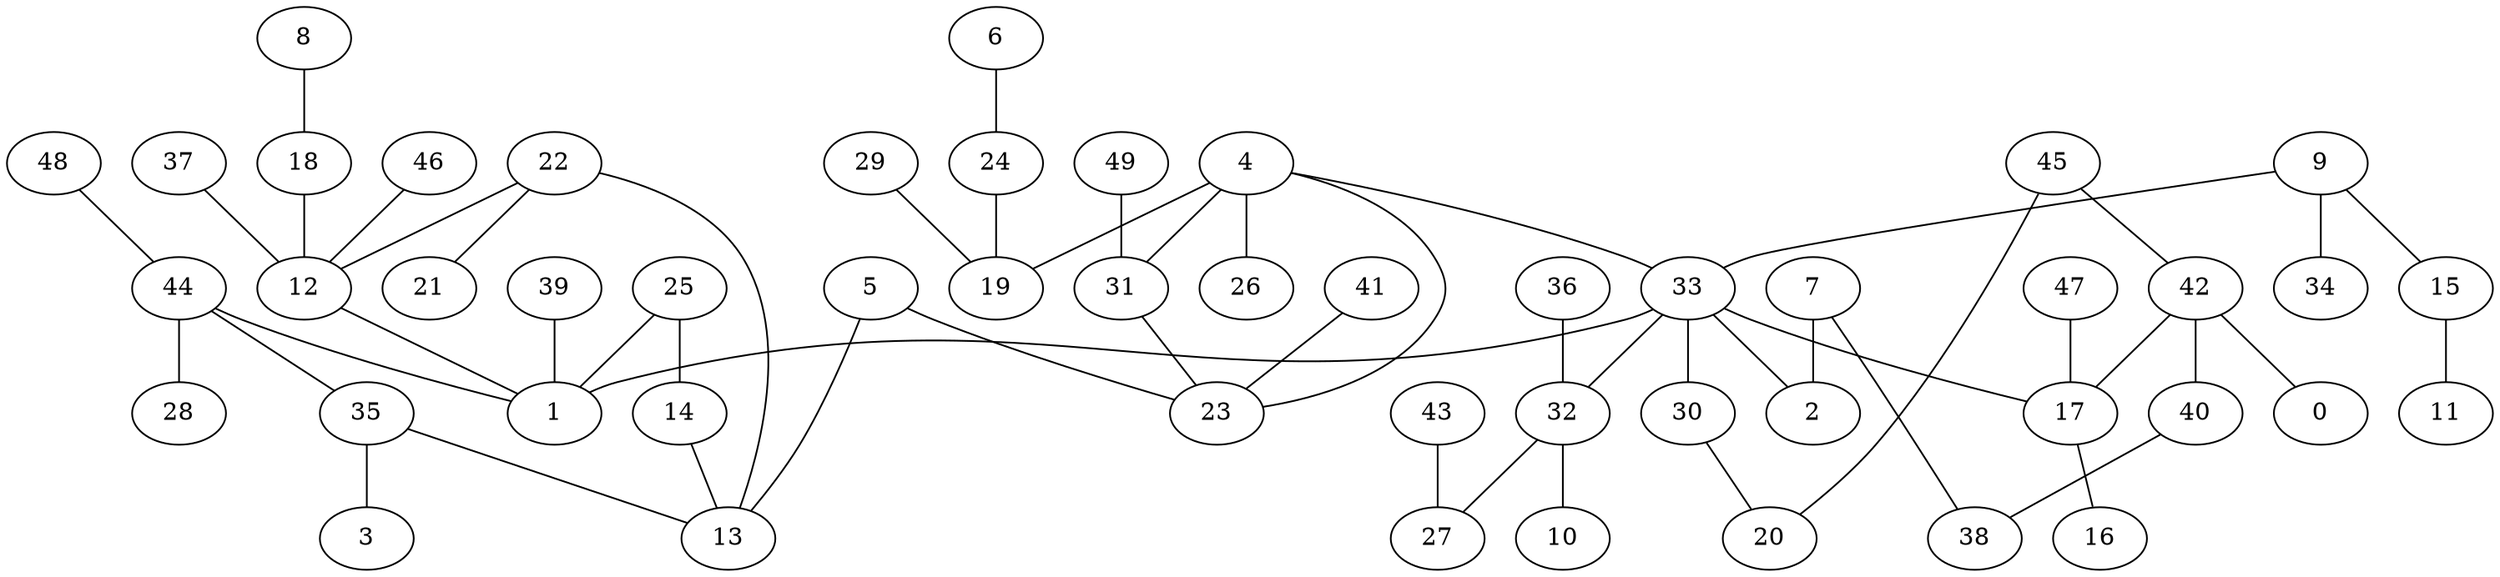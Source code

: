 digraph GG_graph {

subgraph G_graph {
edge [color = black]
"48" -> "44" [dir = none]
"29" -> "19" [dir = none]
"46" -> "12" [dir = none]
"7" -> "2" [dir = none]
"43" -> "27" [dir = none]
"41" -> "23" [dir = none]
"37" -> "12" [dir = none]
"8" -> "18" [dir = none]
"32" -> "10" [dir = none]
"32" -> "27" [dir = none]
"39" -> "1" [dir = none]
"9" -> "15" [dir = none]
"9" -> "34" [dir = none]
"9" -> "33" [dir = none]
"36" -> "32" [dir = none]
"22" -> "21" [dir = none]
"22" -> "12" [dir = none]
"25" -> "14" [dir = none]
"25" -> "1" [dir = none]
"4" -> "23" [dir = none]
"4" -> "26" [dir = none]
"4" -> "19" [dir = none]
"4" -> "31" [dir = none]
"4" -> "33" [dir = none]
"33" -> "2" [dir = none]
"33" -> "30" [dir = none]
"33" -> "17" [dir = none]
"33" -> "32" [dir = none]
"33" -> "1" [dir = none]
"18" -> "12" [dir = none]
"49" -> "31" [dir = none]
"42" -> "40" [dir = none]
"42" -> "0" [dir = none]
"42" -> "17" [dir = none]
"40" -> "38" [dir = none]
"17" -> "16" [dir = none]
"24" -> "19" [dir = none]
"12" -> "1" [dir = none]
"44" -> "28" [dir = none]
"44" -> "35" [dir = none]
"44" -> "1" [dir = none]
"47" -> "17" [dir = none]
"35" -> "3" [dir = none]
"6" -> "24" [dir = none]
"45" -> "20" [dir = none]
"45" -> "42" [dir = none]
"5" -> "13" [dir = none]
"5" -> "23" [dir = none]
"15" -> "11" [dir = none]
"7" -> "38" [dir = none]
"30" -> "20" [dir = none]
"14" -> "13" [dir = none]
"31" -> "23" [dir = none]
"35" -> "13" [dir = none]
"22" -> "13" [dir = none]
}

}

